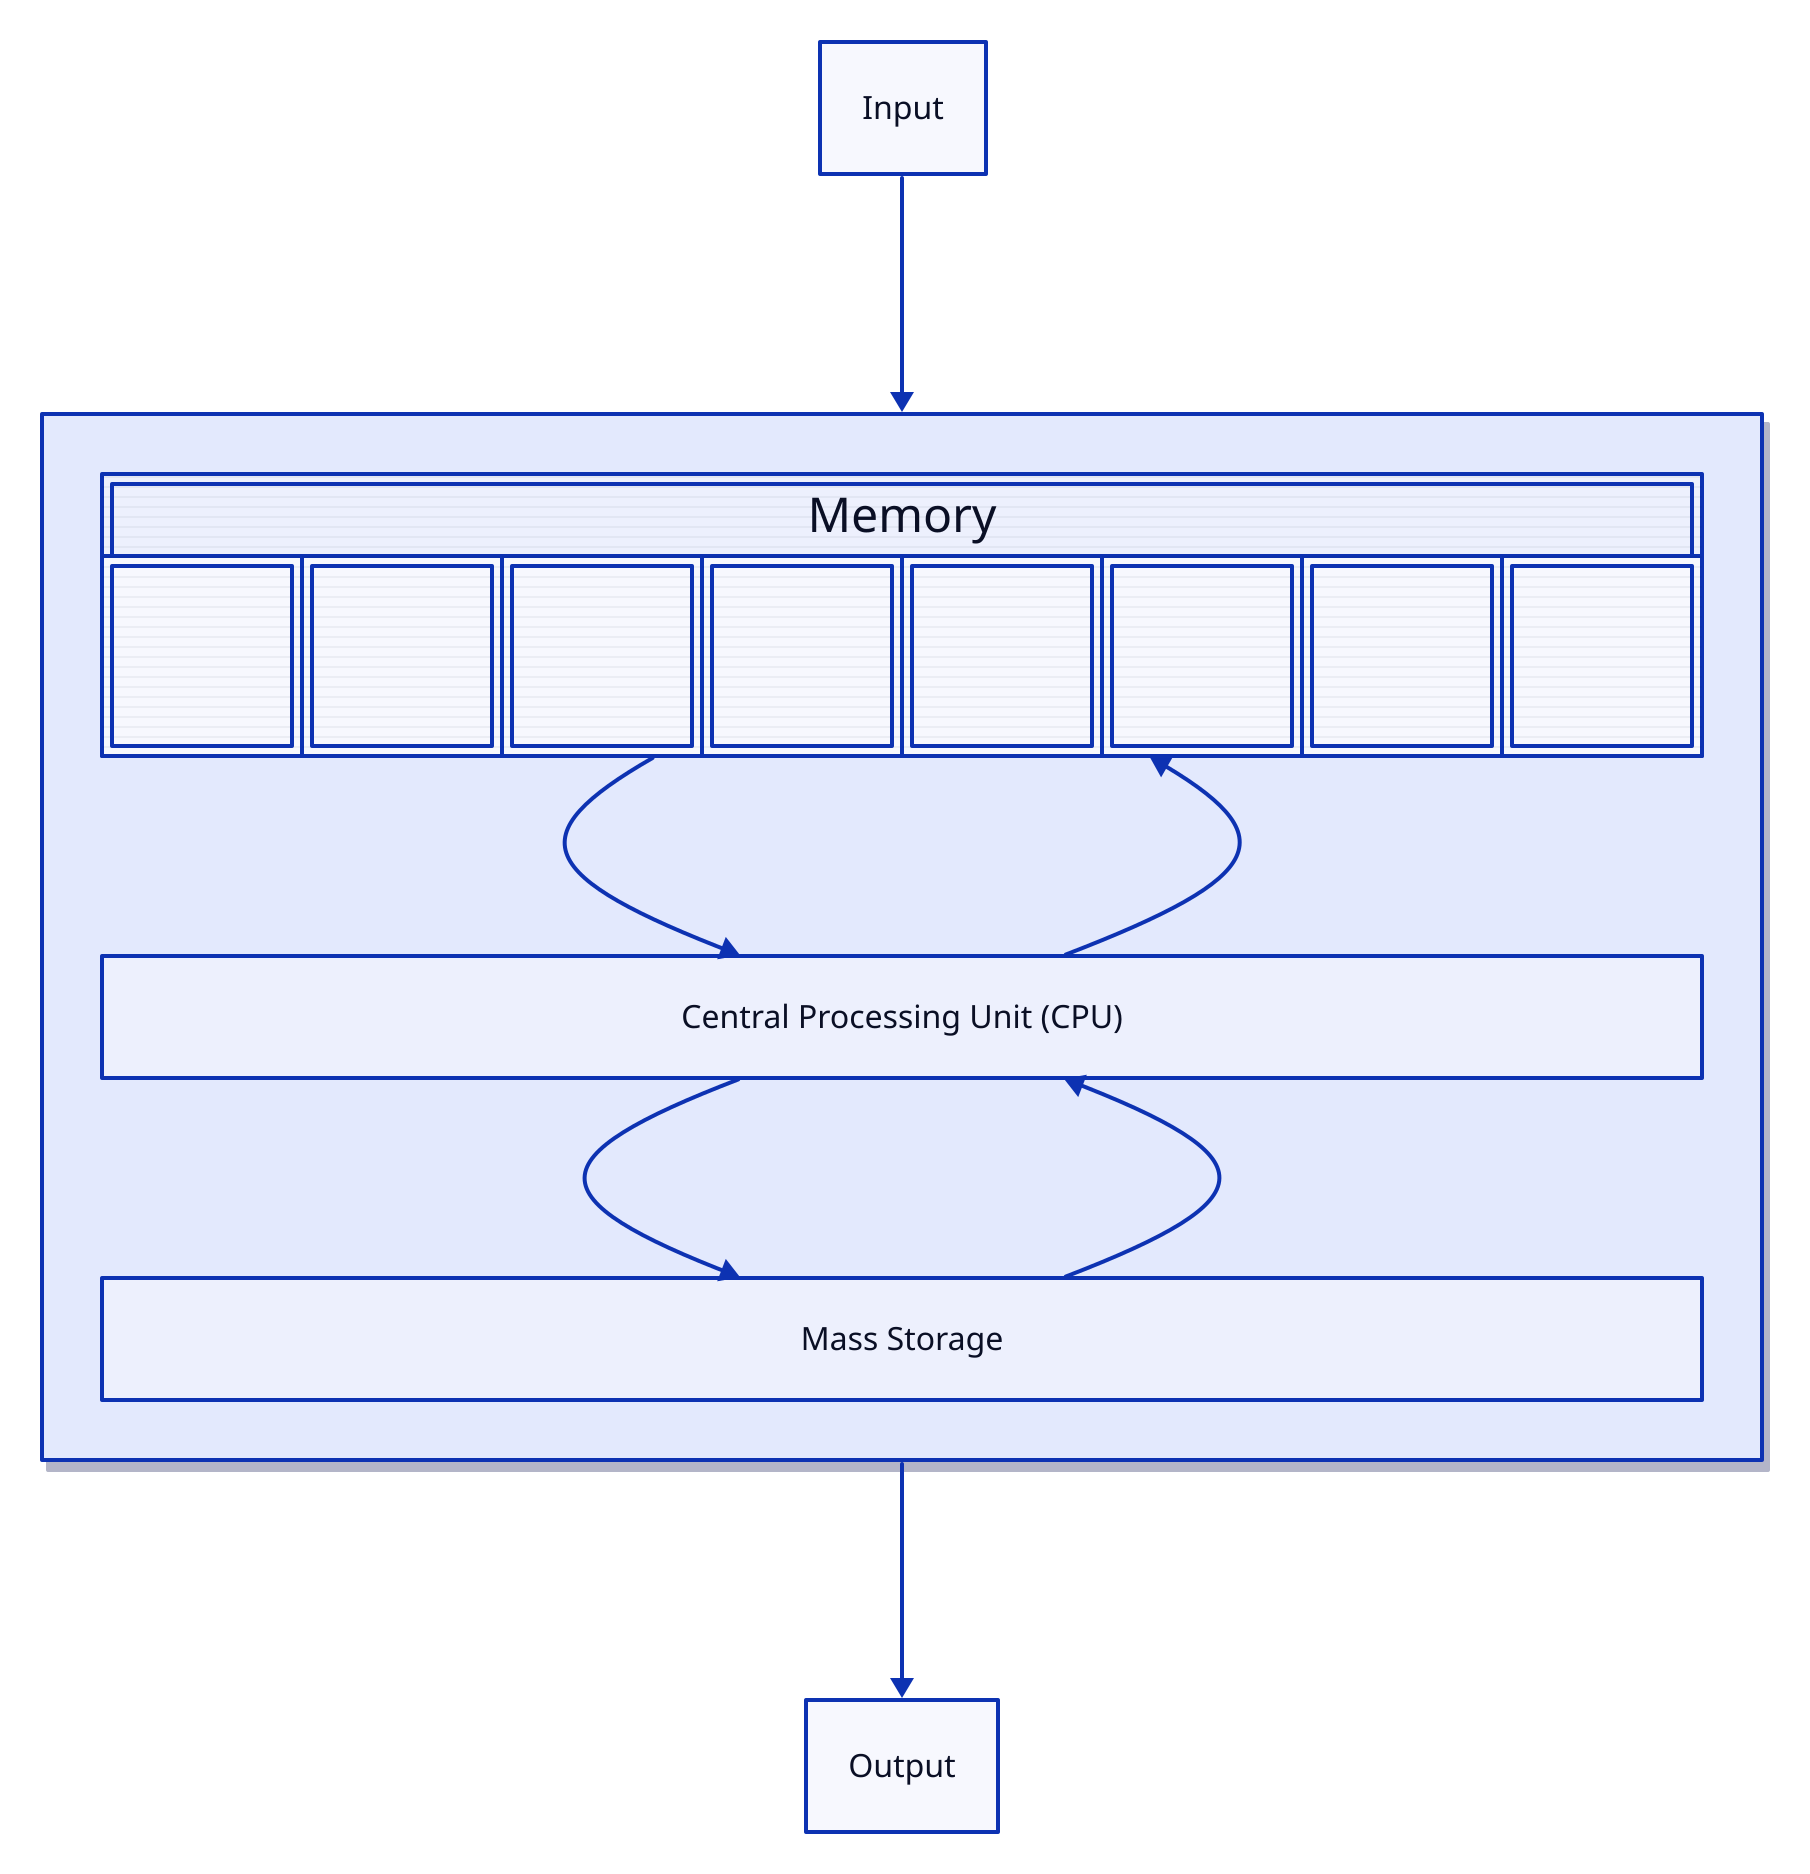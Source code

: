 direction: down

vars: {
  d2-config: {
    theme-id: 301
    pad: 20
    center: true
    layout-engine: dagre
  }
}

**: {
  style: {
    bold: false
  }
}

input: {
  label: Input
}

container: {
  label: ""
  style.shadow: true

  *: {
    width: 800
  }

  ram: {
    label: Memory
    label.near: top-center
    grid-rows: 1
    grid-gap: 0

    style: {
      double-border: true
      fill-pattern: lines
    }
    **: {
      label: ''
      width: 100
      style: {
        fill-pattern: lines
        double-border: true
      }
    }

    0
    0.style: {
      double-border: true
    }
    1
    2
    3
    4
    5
    6
    7
  }

  cpu: {
    label: Central Processing Unit (CPU)
  }

  mass-storage: {
    label: Mass Storage
  }

  ram -> cpu
  ram <- cpu

  cpu -> mass-storage
  cpu <- mass-storage
}

output: {
  label: Output
}

input -> container
container -> output
